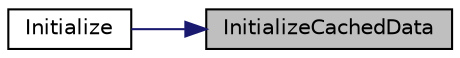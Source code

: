digraph "InitializeCachedData"
{
 // LATEX_PDF_SIZE
  edge [fontname="Helvetica",fontsize="10",labelfontname="Helvetica",labelfontsize="10"];
  node [fontname="Helvetica",fontsize="10",shape=record];
  rankdir="RL";
  Node60 [label="InitializeCachedData",height=0.2,width=0.4,color="black", fillcolor="grey75", style="filled", fontcolor="black",tooltip=" "];
  Node60 -> Node61 [dir="back",color="midnightblue",fontsize="10",style="solid",fontname="Helvetica"];
  Node61 [label="Initialize",height=0.2,width=0.4,color="black", fillcolor="white", style="filled",URL="$classviolet_1_1ThisAddIn.html#ae272c57053102794b03f581e91d8be05",tooltip=" "];
}
